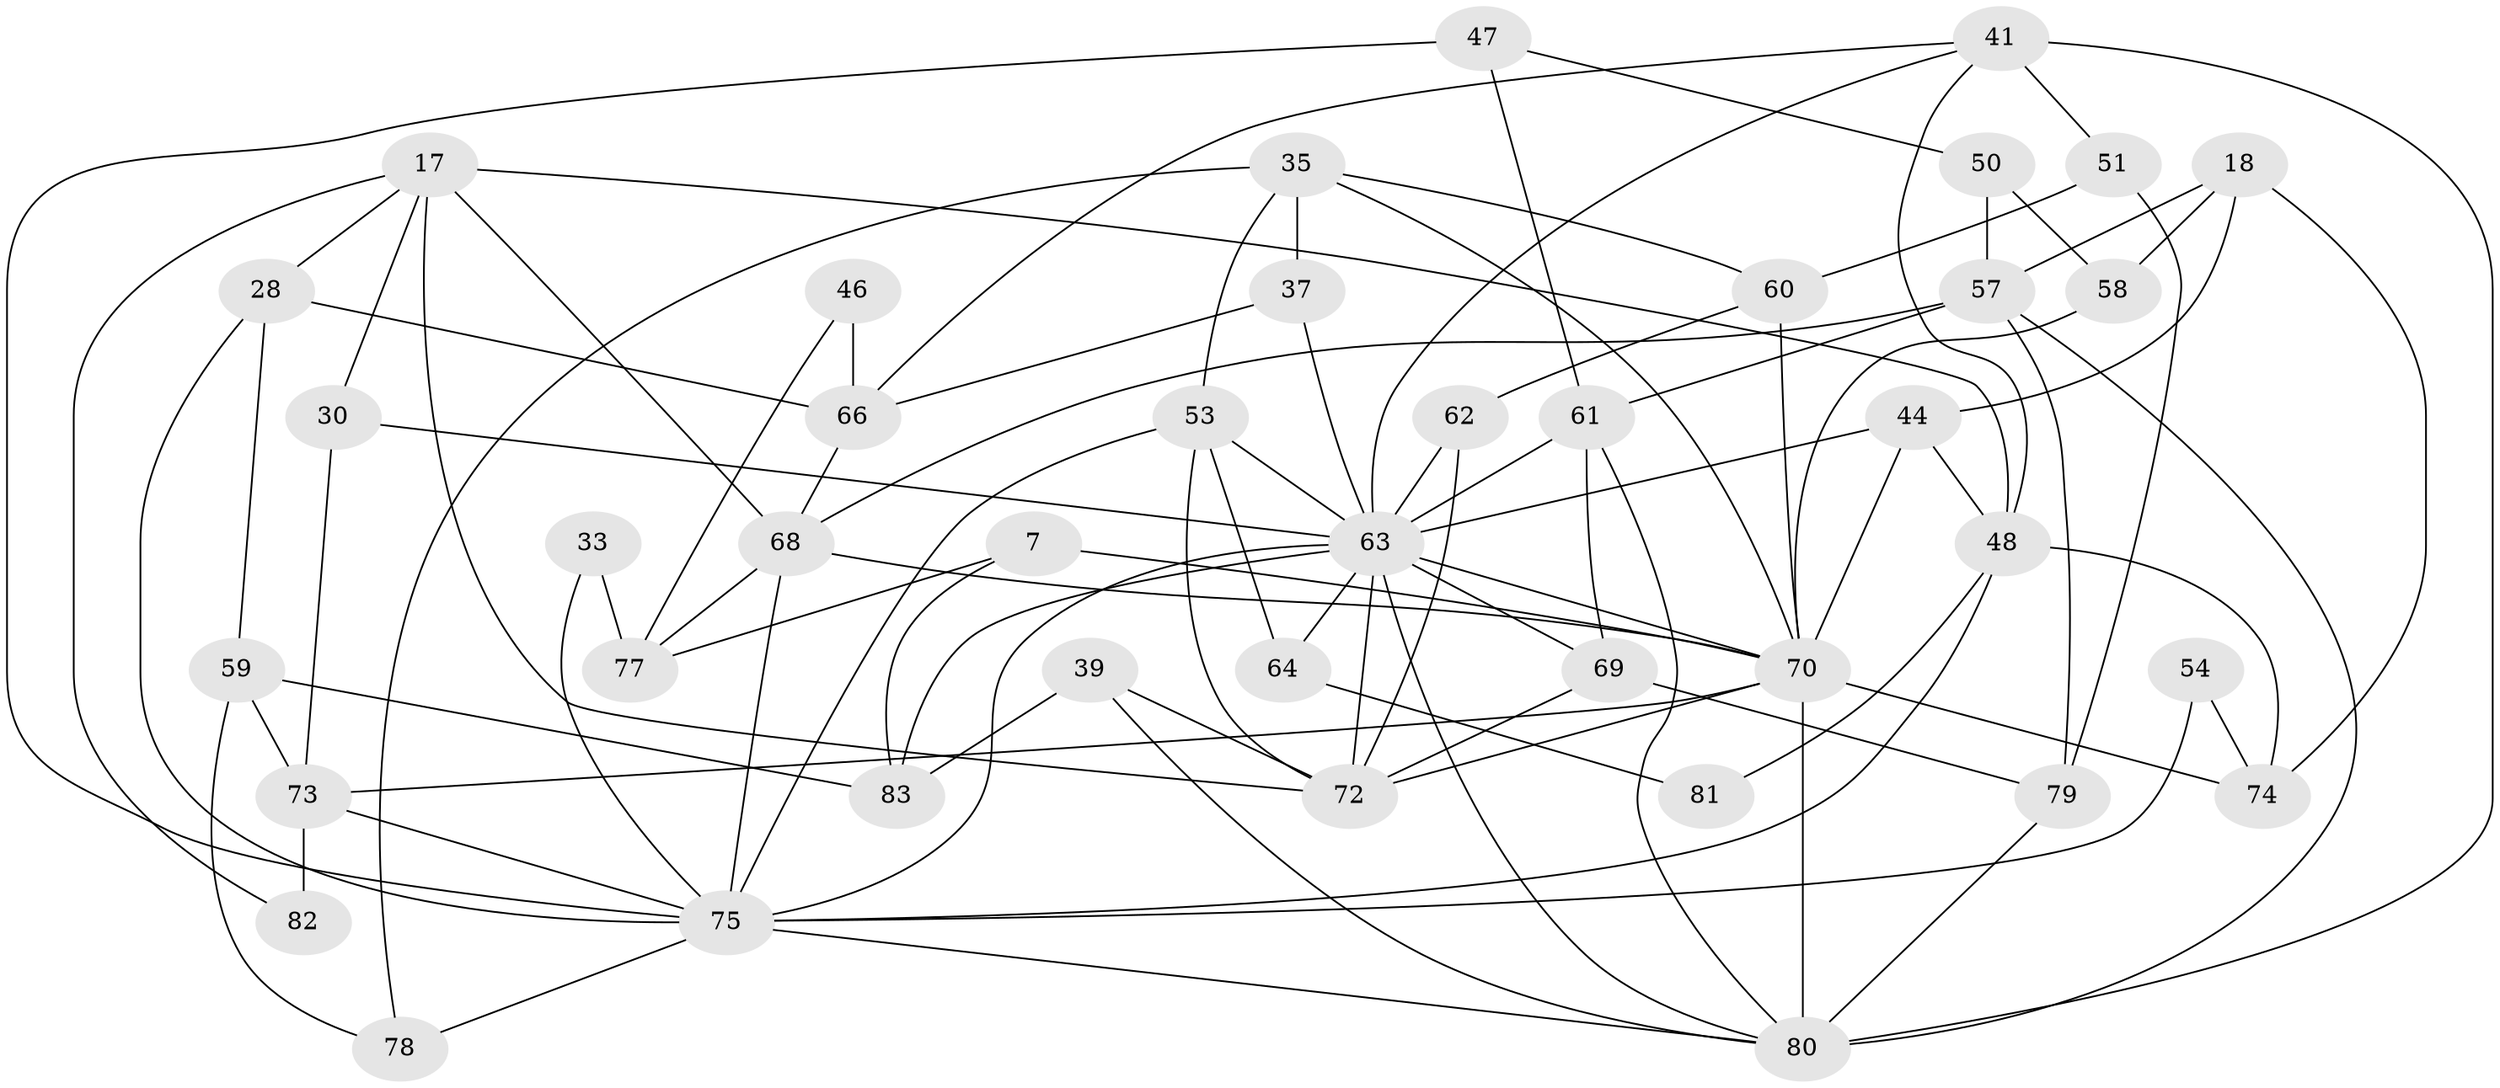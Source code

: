 // original degree distribution, {4: 0.2891566265060241, 5: 0.1927710843373494, 2: 0.07228915662650602, 3: 0.3253012048192771, 7: 0.03614457831325301, 6: 0.08433734939759036}
// Generated by graph-tools (version 1.1) at 2025/51/03/09/25 04:51:57]
// undirected, 41 vertices, 94 edges
graph export_dot {
graph [start="1"]
  node [color=gray90,style=filled];
  7 [super="+5"];
  17 [super="+2"];
  18 [super="+8"];
  28;
  30;
  33;
  35 [super="+27"];
  37;
  39 [super="+4"];
  41;
  44;
  46;
  47;
  48 [super="+20"];
  50;
  51 [super="+38"];
  53;
  54;
  57 [super="+26+34"];
  58;
  59;
  60;
  61 [super="+36"];
  62;
  63 [super="+3+24+55+56"];
  64 [super="+25"];
  66 [super="+29"];
  68 [super="+13+11"];
  69;
  70 [super="+22+21"];
  72 [super="+65+45+49"];
  73;
  74;
  75 [super="+71+52"];
  77;
  78;
  79;
  80 [super="+32+76"];
  81;
  82;
  83;
  7 -- 70 [weight=2];
  7 -- 83;
  7 -- 77;
  17 -- 28 [weight=2];
  17 -- 72;
  17 -- 48 [weight=2];
  17 -- 82;
  17 -- 30;
  17 -- 68;
  18 -- 74 [weight=2];
  18 -- 58;
  18 -- 44;
  18 -- 57 [weight=2];
  28 -- 59;
  28 -- 66 [weight=2];
  28 -- 75 [weight=2];
  30 -- 73;
  30 -- 63;
  33 -- 77;
  33 -- 75;
  35 -- 70;
  35 -- 78;
  35 -- 53;
  35 -- 60;
  35 -- 37;
  37 -- 63;
  37 -- 66;
  39 -- 83 [weight=2];
  39 -- 72 [weight=2];
  39 -- 80 [weight=2];
  41 -- 48;
  41 -- 51;
  41 -- 66;
  41 -- 80 [weight=2];
  41 -- 63;
  44 -- 70;
  44 -- 48;
  44 -- 63;
  46 -- 77;
  46 -- 66;
  47 -- 50;
  47 -- 75;
  47 -- 61;
  48 -- 74;
  48 -- 81;
  48 -- 75 [weight=2];
  50 -- 58;
  50 -- 57;
  51 -- 79;
  51 -- 60 [weight=2];
  53 -- 64 [weight=2];
  53 -- 72;
  53 -- 75;
  53 -- 63;
  54 -- 74;
  54 -- 75;
  57 -- 80;
  57 -- 68 [weight=2];
  57 -- 79;
  57 -- 61;
  58 -- 70;
  59 -- 78;
  59 -- 73;
  59 -- 83;
  60 -- 62;
  60 -- 70 [weight=2];
  61 -- 69;
  61 -- 63;
  61 -- 80;
  62 -- 72;
  62 -- 63;
  63 -- 83 [weight=3];
  63 -- 64;
  63 -- 70 [weight=2];
  63 -- 72 [weight=2];
  63 -- 75;
  63 -- 80;
  63 -- 69;
  64 -- 81;
  66 -- 68;
  68 -- 75 [weight=2];
  68 -- 70 [weight=2];
  68 -- 77;
  69 -- 72;
  69 -- 79;
  70 -- 73 [weight=2];
  70 -- 80 [weight=4];
  70 -- 74;
  70 -- 72 [weight=2];
  73 -- 82;
  73 -- 75;
  75 -- 78;
  75 -- 80 [weight=2];
  79 -- 80;
}
